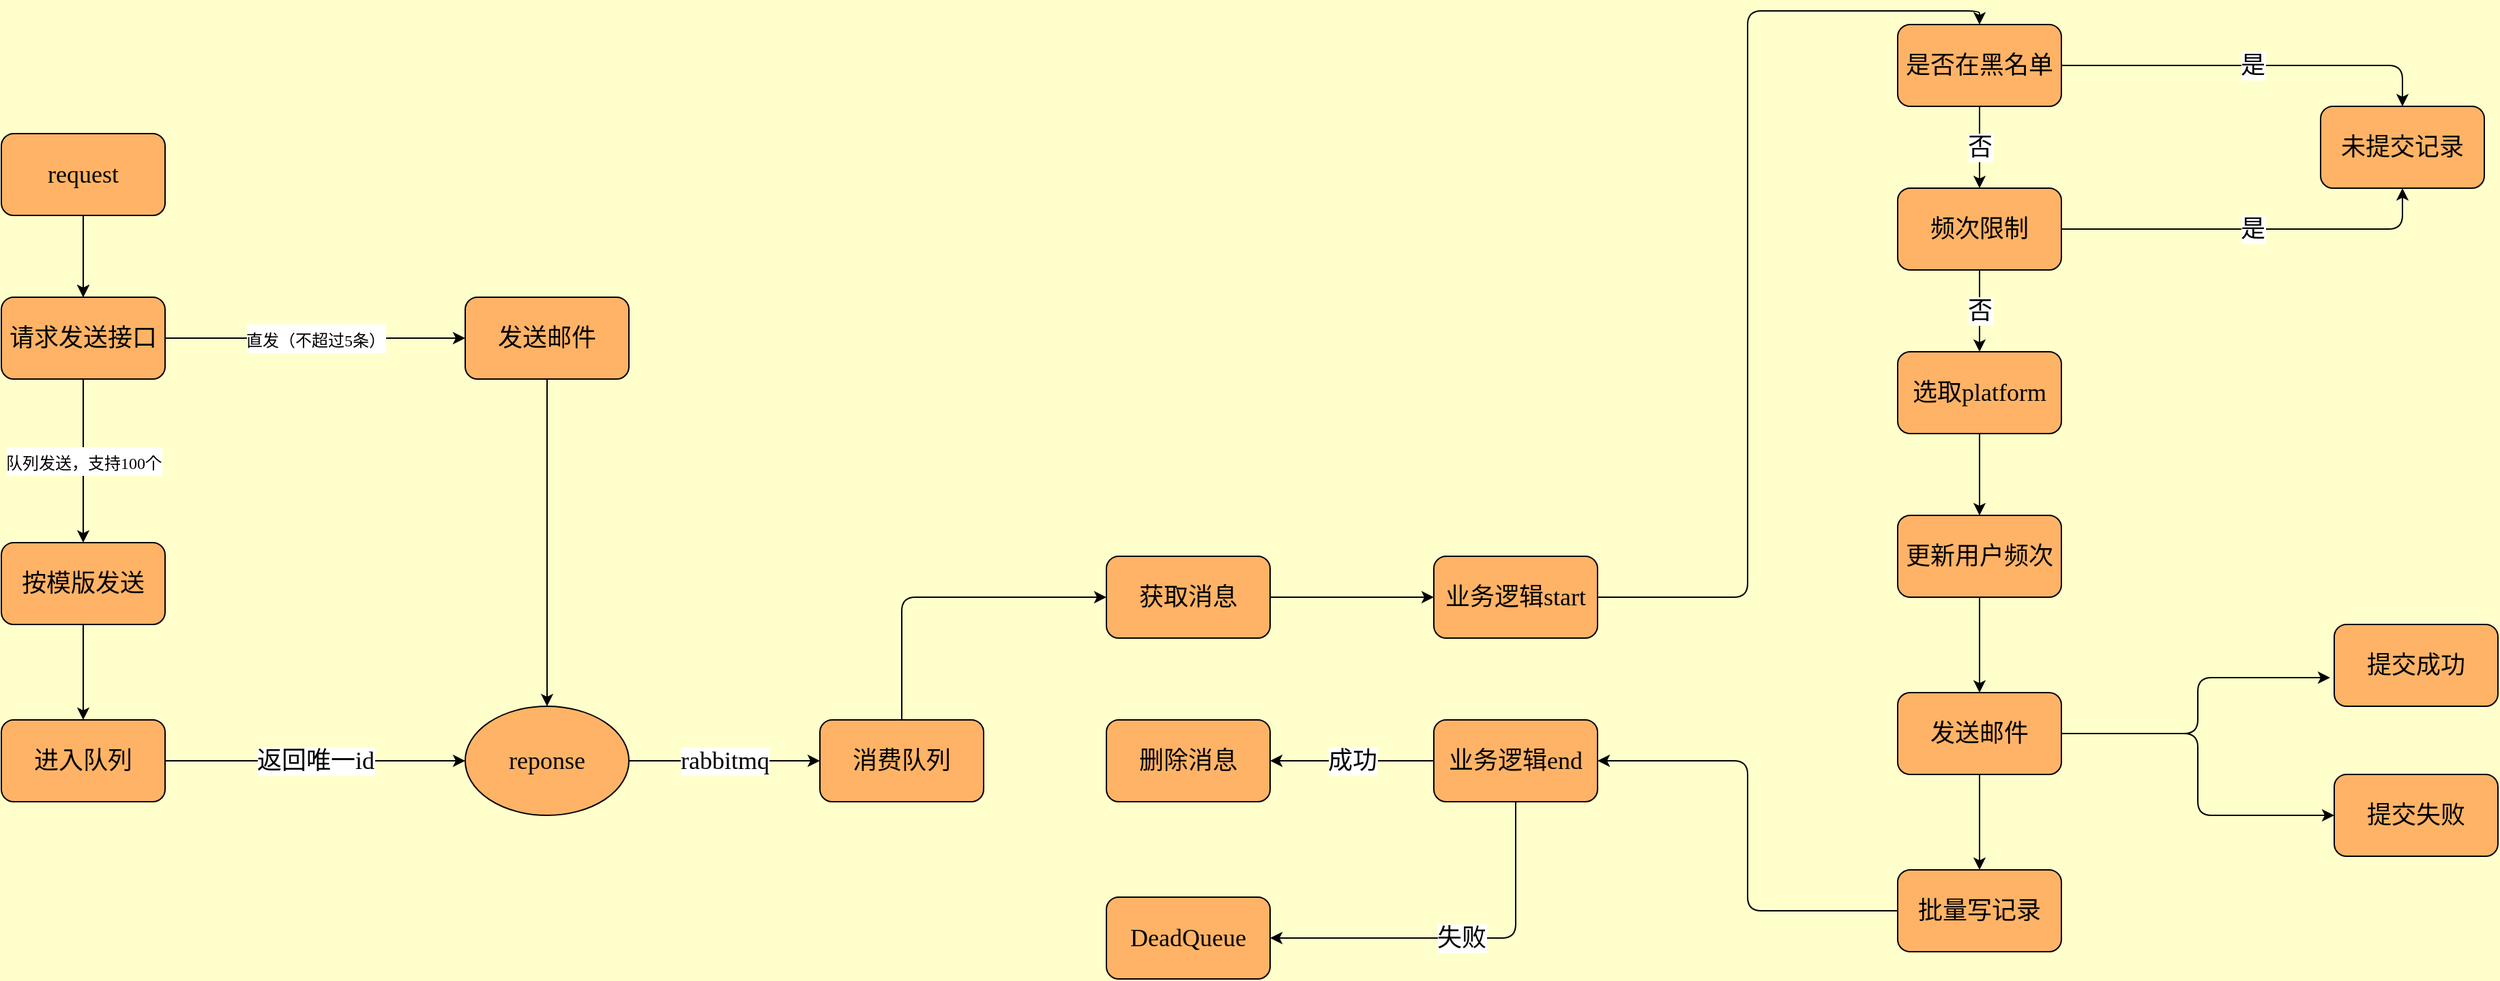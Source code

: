 <mxfile>
    <diagram id="lN0xKzPliU25wE6ccCtP" name="第 1 页">
        <mxGraphModel dx="1089" dy="800" grid="1" gridSize="10" guides="1" tooltips="1" connect="1" arrows="1" fold="1" page="1" pageScale="1" pageWidth="2339" pageHeight="3300" background="#FFFFCC" math="0" shadow="0">
            <root>
                <mxCell id="0"/>
                <mxCell id="1" parent="0"/>
                <mxCell id="5" style="edgeStyle=orthogonalEdgeStyle;html=1;entryX=0.5;entryY=0;entryDx=0;entryDy=0;fontFamily=Comic Sans MS;fontSize=18;fontColor=#000000;" edge="1" parent="1" source="2">
                    <mxGeometry relative="1" as="geometry">
                        <mxPoint x="250" y="290" as="targetPoint"/>
                        <Array as="points">
                            <mxPoint x="250" y="290"/>
                            <mxPoint x="250" y="290"/>
                        </Array>
                    </mxGeometry>
                </mxCell>
                <mxCell id="7" style="edgeStyle=orthogonalEdgeStyle;html=1;entryX=0.5;entryY=0;entryDx=0;entryDy=0;fontFamily=Comic Sans MS;fontSize=18;fontColor=#000000;strokeColor=#000000;" edge="1" parent="1" source="2">
                    <mxGeometry relative="1" as="geometry">
                        <mxPoint x="250" y="290" as="targetPoint"/>
                    </mxGeometry>
                </mxCell>
                <mxCell id="2" value="&lt;font color=&quot;#000000&quot; style=&quot;font-size: 18px&quot; face=&quot;Comic Sans MS&quot;&gt;request&lt;/font&gt;" style="rounded=1;whiteSpace=wrap;html=1;strokeColor=#000000;fillColor=#FFB366;" vertex="1" parent="1">
                    <mxGeometry x="190" y="170" width="120" height="60" as="geometry"/>
                </mxCell>
                <mxCell id="11" value="&lt;span style=&quot;background-color: rgb(255 , 255 , 255)&quot;&gt;&lt;font style=&quot;font-size: 12px&quot;&gt;队列发送，支持100个&lt;/font&gt;&lt;/span&gt;" style="edgeStyle=orthogonalEdgeStyle;html=1;entryX=0.5;entryY=0;entryDx=0;entryDy=0;fontFamily=Comic Sans MS;fontSize=18;fontColor=#000000;strokeColor=#000000;" edge="1" parent="1" source="9" target="10">
                    <mxGeometry relative="1" as="geometry"/>
                </mxCell>
                <mxCell id="13" value="&lt;font style=&quot;font-size: 12px&quot;&gt;直发（不超过5条）&lt;/font&gt;" style="edgeStyle=orthogonalEdgeStyle;html=1;labelBackgroundColor=#FFFFFF;fontFamily=Comic Sans MS;fontSize=18;fontColor=#000000;strokeColor=#000000;" edge="1" parent="1" source="9" target="12">
                    <mxGeometry relative="1" as="geometry"/>
                </mxCell>
                <mxCell id="9" value="&lt;font color=&quot;#000000&quot; face=&quot;Comic Sans MS&quot;&gt;&lt;span style=&quot;font-size: 18px&quot;&gt;请求发送接口&lt;/span&gt;&lt;/font&gt;" style="rounded=1;whiteSpace=wrap;html=1;strokeColor=#000000;fillColor=#FFB366;" vertex="1" parent="1">
                    <mxGeometry x="190" y="290" width="120" height="60" as="geometry"/>
                </mxCell>
                <mxCell id="15" style="edgeStyle=orthogonalEdgeStyle;html=1;labelBackgroundColor=#FFFFFF;fontFamily=Comic Sans MS;fontSize=12;fontColor=#000000;strokeColor=#000000;" edge="1" parent="1" source="10" target="14">
                    <mxGeometry relative="1" as="geometry"/>
                </mxCell>
                <mxCell id="10" value="&lt;font color=&quot;#000000&quot; face=&quot;Comic Sans MS&quot;&gt;&lt;span style=&quot;font-size: 18px&quot;&gt;按模版发送&lt;/span&gt;&lt;/font&gt;" style="rounded=1;whiteSpace=wrap;html=1;strokeColor=#000000;fillColor=#FFB366;" vertex="1" parent="1">
                    <mxGeometry x="190" y="470" width="120" height="60" as="geometry"/>
                </mxCell>
                <mxCell id="18" style="edgeStyle=orthogonalEdgeStyle;html=1;labelBackgroundColor=#FFFFFF;fontFamily=Comic Sans MS;fontSize=18;fontColor=#000000;strokeColor=#000000;entryX=0.5;entryY=0;entryDx=0;entryDy=0;" edge="1" parent="1" source="12" target="16">
                    <mxGeometry relative="1" as="geometry">
                        <mxPoint x="590" y="540" as="targetPoint"/>
                    </mxGeometry>
                </mxCell>
                <mxCell id="12" value="&lt;font color=&quot;#000000&quot; face=&quot;Comic Sans MS&quot;&gt;&lt;span style=&quot;font-size: 18px&quot;&gt;发送邮件&lt;/span&gt;&lt;/font&gt;" style="rounded=1;whiteSpace=wrap;html=1;strokeColor=#000000;fillColor=#FFB366;" vertex="1" parent="1">
                    <mxGeometry x="530" y="290" width="120" height="60" as="geometry"/>
                </mxCell>
                <mxCell id="17" value="返回唯一id" style="edgeStyle=orthogonalEdgeStyle;html=1;labelBackgroundColor=#FFFFFF;fontFamily=Comic Sans MS;fontSize=18;fontColor=#000000;strokeColor=#000000;" edge="1" parent="1" source="14" target="16">
                    <mxGeometry relative="1" as="geometry"/>
                </mxCell>
                <mxCell id="14" value="&lt;font color=&quot;#000000&quot; face=&quot;Comic Sans MS&quot;&gt;&lt;span style=&quot;font-size: 18px&quot;&gt;进入队列&lt;/span&gt;&lt;/font&gt;" style="rounded=1;whiteSpace=wrap;html=1;strokeColor=#000000;fillColor=#FFB366;" vertex="1" parent="1">
                    <mxGeometry x="190" y="600" width="120" height="60" as="geometry"/>
                </mxCell>
                <mxCell id="21" value="rabbitmq" style="edgeStyle=orthogonalEdgeStyle;html=1;labelBackgroundColor=#FFFFFF;fontFamily=Comic Sans MS;fontSize=18;fontColor=#000000;strokeColor=#000000;" edge="1" parent="1" source="16" target="20">
                    <mxGeometry relative="1" as="geometry"/>
                </mxCell>
                <mxCell id="16" value="&lt;font style=&quot;font-size: 18px&quot;&gt;reponse&lt;/font&gt;" style="ellipse;whiteSpace=wrap;html=1;labelBackgroundColor=none;fontFamily=Comic Sans MS;fontSize=12;fontColor=#000000;strokeColor=#000000;fillColor=#FFB366;" vertex="1" parent="1">
                    <mxGeometry x="530" y="590" width="120" height="80" as="geometry"/>
                </mxCell>
                <mxCell id="26" style="edgeStyle=orthogonalEdgeStyle;html=1;labelBackgroundColor=#FFFFFF;fontFamily=Comic Sans MS;fontSize=18;fontColor=#000000;strokeColor=#000000;" edge="1" parent="1" source="20" target="23">
                    <mxGeometry relative="1" as="geometry">
                        <Array as="points">
                            <mxPoint x="850" y="510"/>
                        </Array>
                    </mxGeometry>
                </mxCell>
                <mxCell id="20" value="&lt;font color=&quot;#000000&quot; face=&quot;Comic Sans MS&quot;&gt;&lt;span style=&quot;font-size: 18px&quot;&gt;消费队列&lt;/span&gt;&lt;/font&gt;" style="rounded=1;whiteSpace=wrap;html=1;strokeColor=#000000;fillColor=#FFB366;" vertex="1" parent="1">
                    <mxGeometry x="790" y="600" width="120" height="60" as="geometry"/>
                </mxCell>
                <mxCell id="29" style="edgeStyle=orthogonalEdgeStyle;html=1;labelBackgroundColor=#FFFFFF;fontFamily=Comic Sans MS;fontSize=18;fontColor=#000000;strokeColor=#000000;" edge="1" parent="1" source="23" target="27">
                    <mxGeometry relative="1" as="geometry"/>
                </mxCell>
                <mxCell id="23" value="&lt;font color=&quot;#000000&quot; face=&quot;Comic Sans MS&quot;&gt;&lt;span style=&quot;font-size: 18px&quot;&gt;获取消息&lt;/span&gt;&lt;/font&gt;" style="rounded=1;whiteSpace=wrap;html=1;strokeColor=#000000;fillColor=#FFB366;" vertex="1" parent="1">
                    <mxGeometry x="1000" y="480" width="120" height="60" as="geometry"/>
                </mxCell>
                <mxCell id="24" value="&lt;font color=&quot;#000000&quot; face=&quot;Comic Sans MS&quot;&gt;&lt;span style=&quot;font-size: 18px&quot;&gt;删除消息&lt;/span&gt;&lt;/font&gt;" style="rounded=1;whiteSpace=wrap;html=1;strokeColor=#000000;fillColor=#FFB366;" vertex="1" parent="1">
                    <mxGeometry x="1000" y="600" width="120" height="60" as="geometry"/>
                </mxCell>
                <mxCell id="25" value="&lt;font color=&quot;#000000&quot; face=&quot;Comic Sans MS&quot;&gt;&lt;span style=&quot;font-size: 18px&quot;&gt;DeadQueue&lt;/span&gt;&lt;/font&gt;" style="rounded=1;whiteSpace=wrap;html=1;strokeColor=#000000;fillColor=#FFB366;" vertex="1" parent="1">
                    <mxGeometry x="1000" y="730" width="120" height="60" as="geometry"/>
                </mxCell>
                <mxCell id="45" style="edgeStyle=orthogonalEdgeStyle;html=1;entryX=0.5;entryY=0;entryDx=0;entryDy=0;labelBackgroundColor=#FFFFFF;fontFamily=Comic Sans MS;fontSize=18;fontColor=#000000;strokeColor=#000000;" edge="1" parent="1" source="27" target="33">
                    <mxGeometry relative="1" as="geometry"/>
                </mxCell>
                <mxCell id="27" value="&lt;font color=&quot;#000000&quot; face=&quot;Comic Sans MS&quot;&gt;&lt;span style=&quot;font-size: 18px&quot;&gt;业务逻辑start&lt;/span&gt;&lt;/font&gt;" style="rounded=1;whiteSpace=wrap;html=1;strokeColor=#000000;fillColor=#FFB366;" vertex="1" parent="1">
                    <mxGeometry x="1240" y="480" width="120" height="60" as="geometry"/>
                </mxCell>
                <mxCell id="30" value="成功" style="edgeStyle=orthogonalEdgeStyle;html=1;entryX=1;entryY=0.5;entryDx=0;entryDy=0;labelBackgroundColor=#FFFFFF;fontFamily=Comic Sans MS;fontSize=18;fontColor=#000000;strokeColor=#000000;" edge="1" parent="1" source="28" target="24">
                    <mxGeometry relative="1" as="geometry"/>
                </mxCell>
                <mxCell id="32" value="失败" style="edgeStyle=orthogonalEdgeStyle;html=1;entryX=1;entryY=0.5;entryDx=0;entryDy=0;labelBackgroundColor=#FFFFFF;fontFamily=Comic Sans MS;fontSize=18;fontColor=#000000;strokeColor=#000000;" edge="1" parent="1" source="28" target="25">
                    <mxGeometry relative="1" as="geometry">
                        <Array as="points">
                            <mxPoint x="1300" y="760"/>
                        </Array>
                    </mxGeometry>
                </mxCell>
                <mxCell id="28" value="&lt;font color=&quot;#000000&quot; face=&quot;Comic Sans MS&quot;&gt;&lt;span style=&quot;font-size: 18px&quot;&gt;业务逻辑end&lt;/span&gt;&lt;/font&gt;" style="rounded=1;whiteSpace=wrap;html=1;strokeColor=#000000;fillColor=#FFB366;" vertex="1" parent="1">
                    <mxGeometry x="1240" y="600" width="120" height="60" as="geometry"/>
                </mxCell>
                <mxCell id="39" value="否" style="edgeStyle=orthogonalEdgeStyle;html=1;labelBackgroundColor=#FFFFFF;fontFamily=Comic Sans MS;fontSize=18;fontColor=#000000;strokeColor=#000000;" edge="1" parent="1" source="33" target="34">
                    <mxGeometry relative="1" as="geometry"/>
                </mxCell>
                <mxCell id="47" value="是" style="edgeStyle=orthogonalEdgeStyle;html=1;entryX=0.5;entryY=0;entryDx=0;entryDy=0;labelBackgroundColor=#FFFFFF;fontFamily=Comic Sans MS;fontSize=18;fontColor=#000000;strokeColor=#000000;" edge="1" parent="1" source="33" target="46">
                    <mxGeometry relative="1" as="geometry"/>
                </mxCell>
                <mxCell id="33" value="&lt;font color=&quot;#000000&quot; face=&quot;Comic Sans MS&quot;&gt;&lt;span style=&quot;font-size: 18px&quot;&gt;是否在黑名单&lt;/span&gt;&lt;/font&gt;" style="rounded=1;whiteSpace=wrap;html=1;strokeColor=#000000;fillColor=#FFB366;" vertex="1" parent="1">
                    <mxGeometry x="1580" y="90" width="120" height="60" as="geometry"/>
                </mxCell>
                <mxCell id="40" value="否" style="edgeStyle=orthogonalEdgeStyle;html=1;labelBackgroundColor=#FFFFFF;fontFamily=Comic Sans MS;fontSize=18;fontColor=#000000;strokeColor=#000000;" edge="1" parent="1" source="34" target="35">
                    <mxGeometry relative="1" as="geometry"/>
                </mxCell>
                <mxCell id="48" value="是" style="edgeStyle=orthogonalEdgeStyle;html=1;exitX=1;exitY=0.5;exitDx=0;exitDy=0;entryX=0.5;entryY=1;entryDx=0;entryDy=0;labelBackgroundColor=#FFFFFF;fontFamily=Comic Sans MS;fontSize=18;fontColor=#000000;strokeColor=#000000;" edge="1" parent="1" source="34" target="46">
                    <mxGeometry relative="1" as="geometry"/>
                </mxCell>
                <mxCell id="34" value="&lt;font color=&quot;#000000&quot; face=&quot;Comic Sans MS&quot;&gt;&lt;span style=&quot;font-size: 18px&quot;&gt;频次限制&lt;/span&gt;&lt;/font&gt;" style="rounded=1;whiteSpace=wrap;html=1;strokeColor=#000000;fillColor=#FFB366;" vertex="1" parent="1">
                    <mxGeometry x="1580" y="210" width="120" height="60" as="geometry"/>
                </mxCell>
                <mxCell id="41" value="" style="edgeStyle=orthogonalEdgeStyle;html=1;labelBackgroundColor=#FFFFFF;fontFamily=Comic Sans MS;fontSize=18;fontColor=#000000;strokeColor=#000000;" edge="1" parent="1" source="35" target="36">
                    <mxGeometry relative="1" as="geometry"/>
                </mxCell>
                <mxCell id="35" value="&lt;font color=&quot;#000000&quot; face=&quot;Comic Sans MS&quot;&gt;&lt;span style=&quot;font-size: 18px&quot;&gt;选取platform&lt;/span&gt;&lt;/font&gt;" style="rounded=1;whiteSpace=wrap;html=1;strokeColor=#000000;fillColor=#FFB366;" vertex="1" parent="1">
                    <mxGeometry x="1580" y="330" width="120" height="60" as="geometry"/>
                </mxCell>
                <mxCell id="42" value="" style="edgeStyle=orthogonalEdgeStyle;html=1;labelBackgroundColor=#FFFFFF;fontFamily=Comic Sans MS;fontSize=18;fontColor=#000000;strokeColor=#000000;" edge="1" parent="1" source="36" target="37">
                    <mxGeometry relative="1" as="geometry"/>
                </mxCell>
                <mxCell id="36" value="&lt;font color=&quot;#000000&quot; face=&quot;Comic Sans MS&quot;&gt;&lt;span style=&quot;font-size: 18px&quot;&gt;更新用户频次&lt;/span&gt;&lt;/font&gt;" style="rounded=1;whiteSpace=wrap;html=1;strokeColor=#000000;fillColor=#FFB366;" vertex="1" parent="1">
                    <mxGeometry x="1580" y="450" width="120" height="60" as="geometry"/>
                </mxCell>
                <mxCell id="43" value="" style="edgeStyle=orthogonalEdgeStyle;html=1;labelBackgroundColor=#FFFFFF;fontFamily=Comic Sans MS;fontSize=18;fontColor=#000000;strokeColor=#000000;" edge="1" parent="1" source="37" target="38">
                    <mxGeometry relative="1" as="geometry"/>
                </mxCell>
                <mxCell id="53" style="edgeStyle=orthogonalEdgeStyle;html=1;entryX=-0.025;entryY=0.65;entryDx=0;entryDy=0;labelBackgroundColor=#FFFFFF;fontFamily=Comic Sans MS;fontSize=18;fontColor=#000000;strokeColor=#000000;entryPerimeter=0;" edge="1" parent="1" source="37" target="51">
                    <mxGeometry relative="1" as="geometry"/>
                </mxCell>
                <mxCell id="54" style="edgeStyle=orthogonalEdgeStyle;html=1;entryX=0;entryY=0.5;entryDx=0;entryDy=0;labelBackgroundColor=#FFFFFF;fontFamily=Comic Sans MS;fontSize=18;fontColor=#000000;strokeColor=#000000;" edge="1" parent="1" source="37" target="52">
                    <mxGeometry relative="1" as="geometry"/>
                </mxCell>
                <mxCell id="37" value="&lt;font color=&quot;#000000&quot; face=&quot;Comic Sans MS&quot;&gt;&lt;span style=&quot;font-size: 18px&quot;&gt;发送邮&lt;/span&gt;&lt;/font&gt;&lt;span style=&quot;color: rgba(0 , 0 , 0 , 0) ; font-family: monospace ; font-size: 0px&quot;&gt;%3CmxGraphModel%3E%3Croot%3E%3CmxCell%20id%3D%220%22%2F%3E%3CmxCell%20id%3D%221%22%20parent%3D%220%22%2F%3E%3CmxCell%20id%3D%222%22%20value%3D%22%26lt%3Bfont%20color%3D%26quot%3B%23000000%26quot%3B%20face%3D%26quot%3BComic%20Sans%20MS%26quot%3B%26gt%3B%26lt%3Bspan%20style%3D%26quot%3Bfont-size%3A%2018px%26quot%3B%26gt%3B%E9%80%89%E5%8F%96platform%26lt%3B%2Fspan%26gt%3B%26lt%3B%2Ffont%26gt%3B%22%20style%3D%22rounded%3D1%3BwhiteSpace%3Dwrap%3Bhtml%3D1%3BstrokeColor%3D%23000000%3BfillColor%3D%23FFB366%3B%22%20vertex%3D%221%22%20parent%3D%221%22%3E%3CmxGeometry%20x%3D%221580%22%20y%3D%22330%22%20width%3D%22120%22%20height%3D%2260%22%20as%3D%22geometry%22%2F%3E%3C%2FmxCell%3E%3C%2Froot%3E%3C%2FmxGraphModel%3E&lt;/span&gt;&lt;font color=&quot;#000000&quot; face=&quot;Comic Sans MS&quot;&gt;&lt;span style=&quot;font-size: 18px&quot;&gt;件&lt;/span&gt;&lt;/font&gt;" style="rounded=1;whiteSpace=wrap;html=1;strokeColor=#000000;fillColor=#FFB366;" vertex="1" parent="1">
                    <mxGeometry x="1580" y="580" width="120" height="60" as="geometry"/>
                </mxCell>
                <mxCell id="44" style="edgeStyle=orthogonalEdgeStyle;html=1;entryX=1;entryY=0.5;entryDx=0;entryDy=0;labelBackgroundColor=#FFFFFF;fontFamily=Comic Sans MS;fontSize=18;fontColor=#000000;strokeColor=#000000;" edge="1" parent="1" source="38" target="28">
                    <mxGeometry relative="1" as="geometry"/>
                </mxCell>
                <mxCell id="38" value="&lt;font color=&quot;#000000&quot; face=&quot;Comic Sans MS&quot;&gt;&lt;span style=&quot;font-size: 18px&quot;&gt;批量写记录&lt;/span&gt;&lt;/font&gt;" style="rounded=1;whiteSpace=wrap;html=1;strokeColor=#000000;fillColor=#FFB366;" vertex="1" parent="1">
                    <mxGeometry x="1580" y="710" width="120" height="60" as="geometry"/>
                </mxCell>
                <mxCell id="46" value="&lt;font color=&quot;#000000&quot; face=&quot;Comic Sans MS&quot;&gt;&lt;span style=&quot;font-size: 18px&quot;&gt;未提交记录&lt;/span&gt;&lt;/font&gt;" style="rounded=1;whiteSpace=wrap;html=1;strokeColor=#000000;fillColor=#FFB366;" vertex="1" parent="1">
                    <mxGeometry x="1890" y="150" width="120" height="60" as="geometry"/>
                </mxCell>
                <mxCell id="51" value="&lt;font color=&quot;#000000&quot; face=&quot;Comic Sans MS&quot;&gt;&lt;span style=&quot;font-size: 18px&quot;&gt;提交成功&lt;/span&gt;&lt;/font&gt;" style="rounded=1;whiteSpace=wrap;html=1;strokeColor=#000000;fillColor=#FFB366;" vertex="1" parent="1">
                    <mxGeometry x="1900" y="530" width="120" height="60" as="geometry"/>
                </mxCell>
                <mxCell id="52" value="&lt;font color=&quot;#000000&quot; face=&quot;Comic Sans MS&quot;&gt;&lt;span style=&quot;font-size: 18px&quot;&gt;提交失败&lt;/span&gt;&lt;/font&gt;" style="rounded=1;whiteSpace=wrap;html=1;strokeColor=#000000;fillColor=#FFB366;" vertex="1" parent="1">
                    <mxGeometry x="1900" y="640" width="120" height="60" as="geometry"/>
                </mxCell>
            </root>
        </mxGraphModel>
    </diagram>
</mxfile>
